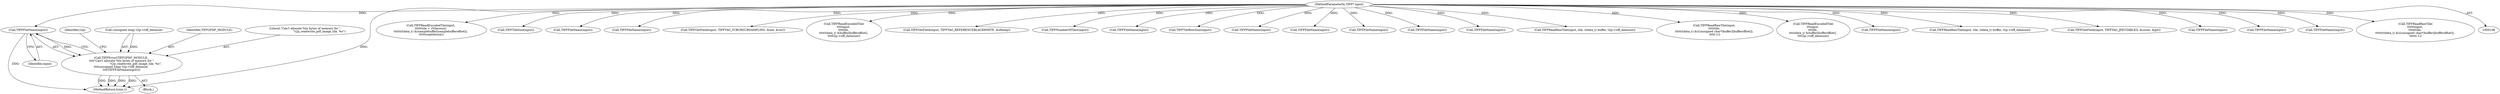digraph "0_libtiff_c7153361a4041260719b340f73f2f76@pointer" {
"1000724" [label="(Call,TIFFFileName(input))"];
"1000110" [label="(MethodParameterIn,TIFF* input)"];
"1000716" [label="(Call,TIFFError(TIFF2PDF_MODULE, \n\t\t\t\t\"Can't allocate %lu bytes of memory for \"\n                                \"t2p_readwrite_pdf_image_tile, %s\", \n\t\t\t\t(unsigned long) t2p->tiff_datasize, \n\t\t\t\tTIFFFileName(input)))"];
"1000869" [label="(Call,TIFFReadEncodedTile(input, \n\t\t\t\t\t\ttile + i*tilecount, \n\t\t\t\t\t\t(tdata_t) &(samplebuffer[samplebufferoffset]), \n\t\t\t\t\t\tseptilesize))"];
"1000715" [label="(Block,)"];
"1000724" [label="(Call,TIFFFileName(input))"];
"1000779" [label="(Call,TIFFTileSize(input))"];
"1000295" [label="(Call,TIFFFileName(input))"];
"1000985" [label="(Call,TIFFFileName(input))"];
"1001328" [label="(Call,TIFFGetField(input, TIFFTAG_YCBCRSUBSAMPLING, &hor, &ver))"];
"1000963" [label="(Call,TIFFReadEncodedTile(\n\t\t\t\tinput, \n\t\t\t\ttile, \n\t\t\t\t(tdata_t) &buffer[bufferoffset], \n\t\t\t\tt2p->tiff_datasize))"];
"1000716" [label="(Call,TIFFError(TIFF2PDF_MODULE, \n\t\t\t\t\"Can't allocate %lu bytes of memory for \"\n                                \"t2p_readwrite_pdf_image_tile, %s\", \n\t\t\t\t(unsigned long) t2p->tiff_datasize, \n\t\t\t\tTIFFFileName(input)))"];
"1000110" [label="(MethodParameterIn,TIFF* input)"];
"1001353" [label="(Call,TIFFGetField(input, TIFFTAG_REFERENCEBLACKWHITE, &xfloatp))"];
"1000783" [label="(Call,TIFFNumberOfTiles(input))"];
"1000728" [label="(Identifier,t2p)"];
"1001074" [label="(Call,TIFFFileName(input))"];
"1001134" [label="(Call,TIFFTileRowSize(input))"];
"1000355" [label="(Call,TIFFFileName(input))"];
"1000843" [label="(Call,TIFFFileName(input))"];
"1000385" [label="(Call,TIFFFileName(input))"];
"1000572" [label="(Call,TIFFFileName(input))"];
"1000223" [label="(Call,TIFFFileName(input))"];
"1000304" [label="(Call,TIFFReadRawTile(input, tile, (tdata_t) buffer, t2p->tiff_datasize))"];
"1000500" [label="(Call,TIFFReadRawTile(input, \n\t\t\t\t\ttile, \n\t\t\t\t\t(tdata_t) &(((unsigned char*)buffer)[bufferoffset]), \n\t\t\t\t\t-1))"];
"1000719" [label="(Call,(unsigned long) t2p->tiff_datasize)"];
"1000735" [label="(Call,TIFFReadEncodedTile(\n\t\t\tinput, \n\t\t\ttile, \n\t\t\t(tdata_t) &buffer[bufferoffset], \n\t\t\tt2p->tiff_datasize))"];
"1000813" [label="(Call,TIFFFileName(input))"];
"1000717" [label="(Identifier,TIFF2PDF_MODULE)"];
"1000718" [label="(Literal,\"Can't allocate %lu bytes of memory for \"\n                                \"t2p_readwrite_pdf_image_tile, %s\")"];
"1000232" [label="(Call,TIFFReadRawTile(input, tile, (tdata_t) buffer, t2p->tiff_datasize))"];
"1000583" [label="(Call,TIFFGetField(input, TIFFTAG_JPEGTABLES, &count, &jpt))"];
"1001530" [label="(MethodReturn,tsize_t)"];
"1000952" [label="(Call,TIFFFileName(input))"];
"1000725" [label="(Identifier,input)"];
"1000757" [label="(Call,TIFFFileName(input))"];
"1000897" [label="(Call,TIFFFileName(input))"];
"1000635" [label="(Call,TIFFReadRawTile(\n\t\t\t\t\t\tinput, \n\t\t\t\t\t\ttile, \n\t\t\t\t\t\t(tdata_t) &(((unsigned char*)buffer)[bufferoffset]), \n\t\t\t\t\t\t-1))"];
"1000724" -> "1000716"  [label="AST: "];
"1000724" -> "1000725"  [label="CFG: "];
"1000725" -> "1000724"  [label="AST: "];
"1000716" -> "1000724"  [label="CFG: "];
"1000724" -> "1001530"  [label="DDG: "];
"1000724" -> "1000716"  [label="DDG: "];
"1000110" -> "1000724"  [label="DDG: "];
"1000110" -> "1000108"  [label="AST: "];
"1000110" -> "1001530"  [label="DDG: "];
"1000110" -> "1000223"  [label="DDG: "];
"1000110" -> "1000232"  [label="DDG: "];
"1000110" -> "1000295"  [label="DDG: "];
"1000110" -> "1000304"  [label="DDG: "];
"1000110" -> "1000355"  [label="DDG: "];
"1000110" -> "1000385"  [label="DDG: "];
"1000110" -> "1000500"  [label="DDG: "];
"1000110" -> "1000572"  [label="DDG: "];
"1000110" -> "1000583"  [label="DDG: "];
"1000110" -> "1000635"  [label="DDG: "];
"1000110" -> "1000735"  [label="DDG: "];
"1000110" -> "1000757"  [label="DDG: "];
"1000110" -> "1000779"  [label="DDG: "];
"1000110" -> "1000783"  [label="DDG: "];
"1000110" -> "1000813"  [label="DDG: "];
"1000110" -> "1000843"  [label="DDG: "];
"1000110" -> "1000869"  [label="DDG: "];
"1000110" -> "1000897"  [label="DDG: "];
"1000110" -> "1000952"  [label="DDG: "];
"1000110" -> "1000963"  [label="DDG: "];
"1000110" -> "1000985"  [label="DDG: "];
"1000110" -> "1001074"  [label="DDG: "];
"1000110" -> "1001134"  [label="DDG: "];
"1000110" -> "1001328"  [label="DDG: "];
"1000110" -> "1001353"  [label="DDG: "];
"1000716" -> "1000715"  [label="AST: "];
"1000717" -> "1000716"  [label="AST: "];
"1000718" -> "1000716"  [label="AST: "];
"1000719" -> "1000716"  [label="AST: "];
"1000728" -> "1000716"  [label="CFG: "];
"1000716" -> "1001530"  [label="DDG: "];
"1000716" -> "1001530"  [label="DDG: "];
"1000716" -> "1001530"  [label="DDG: "];
"1000716" -> "1001530"  [label="DDG: "];
"1000719" -> "1000716"  [label="DDG: "];
}
